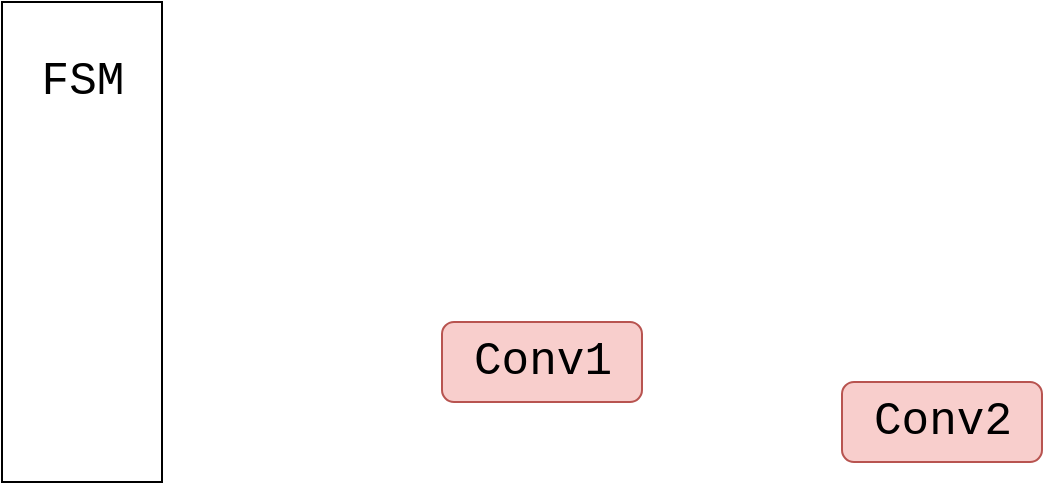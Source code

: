 <mxfile version="16.3.0" type="github"><diagram id="KcKy1gFD1oQ6ju6Uekdd" name="Page-1"><mxGraphModel dx="1240" dy="743" grid="1" gridSize="10" guides="1" tooltips="1" connect="1" arrows="1" fold="1" page="1" pageScale="1" pageWidth="1169" pageHeight="827" background="none" math="0" shadow="0"><root><mxCell id="0"/><mxCell id="1" parent="0"/><mxCell id="DB7lBGwGZYL480-POOWs-2" value="" style="rounded=0;whiteSpace=wrap;html=1;" vertex="1" parent="1"><mxGeometry x="40" y="40" width="80" height="240" as="geometry"/></mxCell><mxCell id="DB7lBGwGZYL480-POOWs-3" value="&lt;font style=&quot;font-size: 23px&quot; face=&quot;Courier New&quot;&gt;FSM&lt;/font&gt;" style="text;html=1;resizable=0;autosize=1;align=center;verticalAlign=middle;points=[];fillColor=none;strokeColor=none;rounded=0;" vertex="1" parent="1"><mxGeometry x="50" y="70" width="60" height="20" as="geometry"/></mxCell><mxCell id="DB7lBGwGZYL480-POOWs-4" value="" style="rounded=1;whiteSpace=wrap;html=1;fontFamily=Courier New;fontSize=23;arcSize=15;shadow=0;fillColor=#f8cecc;strokeColor=#b85450;" vertex="1" parent="1"><mxGeometry x="260" y="200" width="100" height="40" as="geometry"/></mxCell><mxCell id="DB7lBGwGZYL480-POOWs-5" value="Conv1" style="text;html=1;resizable=0;autosize=1;align=center;verticalAlign=middle;points=[];rounded=0;fontFamily=Courier New;fontSize=23;shadow=0;" vertex="1" parent="1"><mxGeometry x="270" y="205" width="80" height="30" as="geometry"/></mxCell><mxCell id="DB7lBGwGZYL480-POOWs-6" value="" style="rounded=1;whiteSpace=wrap;html=1;fontFamily=Courier New;fontSize=23;arcSize=15;shadow=0;fillColor=#f8cecc;strokeColor=#b85450;" vertex="1" parent="1"><mxGeometry x="460" y="230" width="100" height="40" as="geometry"/></mxCell><mxCell id="DB7lBGwGZYL480-POOWs-7" value="Conv2" style="text;html=1;resizable=0;autosize=1;align=center;verticalAlign=middle;points=[];rounded=0;fontFamily=Courier New;fontSize=23;shadow=0;" vertex="1" parent="1"><mxGeometry x="470" y="235" width="80" height="30" as="geometry"/></mxCell></root></mxGraphModel></diagram></mxfile>